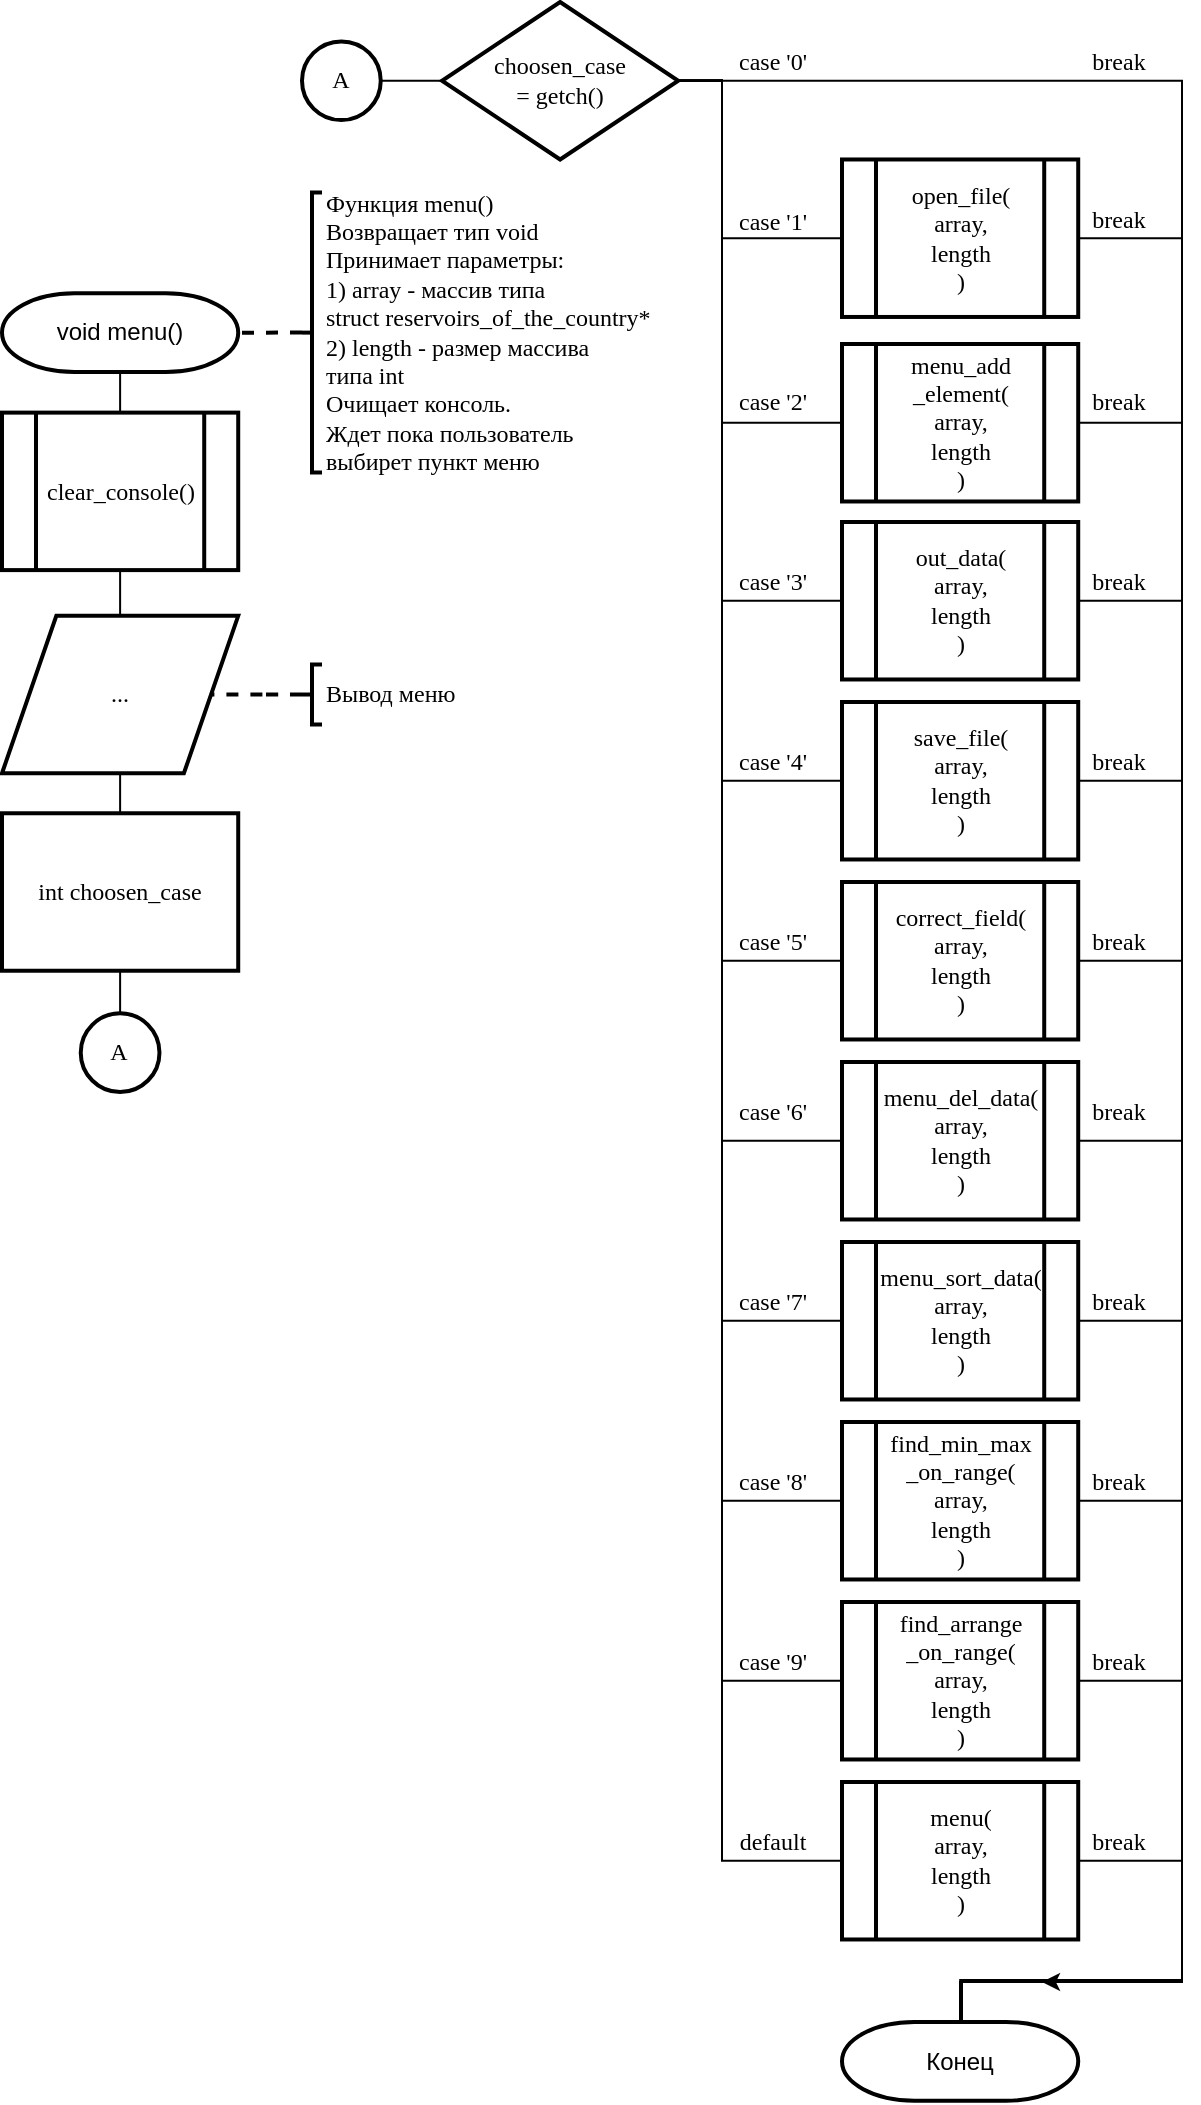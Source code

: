<mxfile version="13.0.3" type="device"><diagram id="fw4H2UE32zEnqPYysn_I" name="Page-1"><mxGraphModel dx="868" dy="519" grid="1" gridSize="10" guides="1" tooltips="1" connect="1" arrows="1" fold="1" page="1" pageScale="1" pageWidth="827" pageHeight="1169" math="0" shadow="0"><root><mxCell id="0"/><mxCell id="1" parent="0"/><mxCell id="rhLAoVMdGzGHSAIdk1wC-74" style="edgeStyle=orthogonalEdgeStyle;rounded=0;orthogonalLoop=1;jettySize=auto;html=1;exitX=0.5;exitY=1;exitDx=0;exitDy=0;exitPerimeter=0;entryX=0.5;entryY=0;entryDx=0;entryDy=0;endArrow=none;endFill=0;fontFamily=Times New Roman;" edge="1" parent="1" source="rhLAoVMdGzGHSAIdk1wC-1" target="rhLAoVMdGzGHSAIdk1wC-2"><mxGeometry relative="1" as="geometry"/></mxCell><mxCell id="rhLAoVMdGzGHSAIdk1wC-1" value="void menu()" style="strokeWidth=2;html=1;shape=mxgraph.flowchart.terminator;whiteSpace=wrap;" vertex="1" parent="1"><mxGeometry x="110" y="175.63" width="118.11" height="39.37" as="geometry"/></mxCell><mxCell id="rhLAoVMdGzGHSAIdk1wC-78" style="edgeStyle=orthogonalEdgeStyle;rounded=0;orthogonalLoop=1;jettySize=auto;html=1;exitX=0.5;exitY=1;exitDx=0;exitDy=0;entryX=0.5;entryY=0;entryDx=0;entryDy=0;endArrow=none;endFill=0;fontFamily=Times New Roman;" edge="1" parent="1" source="rhLAoVMdGzGHSAIdk1wC-2" target="rhLAoVMdGzGHSAIdk1wC-76"><mxGeometry relative="1" as="geometry"/></mxCell><mxCell id="rhLAoVMdGzGHSAIdk1wC-2" value="clear_console()" style="verticalLabelPosition=middle;verticalAlign=middle;html=1;shape=process;whiteSpace=wrap;rounded=0;size=0.14;arcSize=6;labelPosition=center;align=center;fontFamily=Times New Roman;strokeWidth=2;" vertex="1" parent="1"><mxGeometry x="110" y="235.31" width="118.11" height="78.74" as="geometry"/></mxCell><mxCell id="rhLAoVMdGzGHSAIdk1wC-82" style="edgeStyle=orthogonalEdgeStyle;rounded=0;orthogonalLoop=1;jettySize=auto;html=1;exitX=0.5;exitY=1;exitDx=0;exitDy=0;entryX=0.5;entryY=0;entryDx=0;entryDy=0;entryPerimeter=0;endArrow=none;endFill=0;strokeWidth=1;fontFamily=Times New Roman;" edge="1" parent="1" source="rhLAoVMdGzGHSAIdk1wC-3" target="rhLAoVMdGzGHSAIdk1wC-81"><mxGeometry relative="1" as="geometry"/></mxCell><mxCell id="rhLAoVMdGzGHSAIdk1wC-3" value="int choosen_case" style="rounded=0;whiteSpace=wrap;html=1;absoluteArcSize=1;arcSize=14;strokeWidth=2;fontFamily=Times New Roman;" vertex="1" parent="1"><mxGeometry x="110" y="435.63" width="118.11" height="78.74" as="geometry"/></mxCell><mxCell id="rhLAoVMdGzGHSAIdk1wC-15" style="edgeStyle=orthogonalEdgeStyle;rounded=0;orthogonalLoop=1;jettySize=auto;html=1;exitX=1;exitY=0.5;exitDx=0;exitDy=0;exitPerimeter=0;entryX=0;entryY=0.5;entryDx=0;entryDy=0;fontFamily=Times New Roman;endArrow=none;endFill=0;" edge="1" parent="1" source="rhLAoVMdGzGHSAIdk1wC-4" target="rhLAoVMdGzGHSAIdk1wC-5"><mxGeometry relative="1" as="geometry"><Array as="points"><mxPoint x="470" y="69"/><mxPoint x="470" y="148"/></Array></mxGeometry></mxCell><mxCell id="rhLAoVMdGzGHSAIdk1wC-16" style="edgeStyle=orthogonalEdgeStyle;rounded=0;orthogonalLoop=1;jettySize=auto;html=1;exitX=1;exitY=0.5;exitDx=0;exitDy=0;exitPerimeter=0;entryX=0;entryY=0.5;entryDx=0;entryDy=0;fontFamily=Times New Roman;endArrow=none;endFill=0;" edge="1" parent="1" source="rhLAoVMdGzGHSAIdk1wC-4" target="rhLAoVMdGzGHSAIdk1wC-6"><mxGeometry relative="1" as="geometry"><Array as="points"><mxPoint x="470" y="69"/><mxPoint x="470" y="240"/></Array></mxGeometry></mxCell><mxCell id="rhLAoVMdGzGHSAIdk1wC-17" style="edgeStyle=orthogonalEdgeStyle;rounded=0;orthogonalLoop=1;jettySize=auto;html=1;exitX=1;exitY=0.5;exitDx=0;exitDy=0;exitPerimeter=0;entryX=0;entryY=0.5;entryDx=0;entryDy=0;fontFamily=Times New Roman;endArrow=none;endFill=0;" edge="1" parent="1" source="rhLAoVMdGzGHSAIdk1wC-4" target="rhLAoVMdGzGHSAIdk1wC-7"><mxGeometry relative="1" as="geometry"><Array as="points"><mxPoint x="470" y="69"/><mxPoint x="470" y="329"/></Array></mxGeometry></mxCell><mxCell id="rhLAoVMdGzGHSAIdk1wC-18" style="edgeStyle=orthogonalEdgeStyle;rounded=0;orthogonalLoop=1;jettySize=auto;html=1;exitX=1;exitY=0.5;exitDx=0;exitDy=0;exitPerimeter=0;entryX=0;entryY=0.5;entryDx=0;entryDy=0;fontFamily=Times New Roman;endArrow=none;endFill=0;" edge="1" parent="1" source="rhLAoVMdGzGHSAIdk1wC-4" target="rhLAoVMdGzGHSAIdk1wC-8"><mxGeometry relative="1" as="geometry"><Array as="points"><mxPoint x="470" y="69"/><mxPoint x="470" y="419"/></Array></mxGeometry></mxCell><mxCell id="rhLAoVMdGzGHSAIdk1wC-19" style="edgeStyle=orthogonalEdgeStyle;rounded=0;orthogonalLoop=1;jettySize=auto;html=1;exitX=1;exitY=0.5;exitDx=0;exitDy=0;exitPerimeter=0;entryX=0;entryY=0.5;entryDx=0;entryDy=0;fontFamily=Times New Roman;endArrow=none;endFill=0;" edge="1" parent="1" source="rhLAoVMdGzGHSAIdk1wC-4" target="rhLAoVMdGzGHSAIdk1wC-9"><mxGeometry relative="1" as="geometry"><Array as="points"><mxPoint x="470" y="69"/><mxPoint x="470" y="509"/></Array></mxGeometry></mxCell><mxCell id="rhLAoVMdGzGHSAIdk1wC-20" style="edgeStyle=orthogonalEdgeStyle;rounded=0;orthogonalLoop=1;jettySize=auto;html=1;exitX=1;exitY=0.5;exitDx=0;exitDy=0;exitPerimeter=0;entryX=0;entryY=0.5;entryDx=0;entryDy=0;fontFamily=Times New Roman;endArrow=none;endFill=0;" edge="1" parent="1" source="rhLAoVMdGzGHSAIdk1wC-4" target="rhLAoVMdGzGHSAIdk1wC-10"><mxGeometry relative="1" as="geometry"><Array as="points"><mxPoint x="470" y="69"/><mxPoint x="470" y="599"/></Array></mxGeometry></mxCell><mxCell id="rhLAoVMdGzGHSAIdk1wC-21" style="edgeStyle=orthogonalEdgeStyle;rounded=0;orthogonalLoop=1;jettySize=auto;html=1;exitX=1;exitY=0.5;exitDx=0;exitDy=0;exitPerimeter=0;entryX=0;entryY=0.5;entryDx=0;entryDy=0;fontFamily=Times New Roman;endArrow=none;endFill=0;" edge="1" parent="1" source="rhLAoVMdGzGHSAIdk1wC-4" target="rhLAoVMdGzGHSAIdk1wC-11"><mxGeometry relative="1" as="geometry"><Array as="points"><mxPoint x="470" y="69"/><mxPoint x="470" y="689"/></Array></mxGeometry></mxCell><mxCell id="rhLAoVMdGzGHSAIdk1wC-22" style="edgeStyle=orthogonalEdgeStyle;rounded=0;orthogonalLoop=1;jettySize=auto;html=1;exitX=1;exitY=0.5;exitDx=0;exitDy=0;exitPerimeter=0;entryX=0;entryY=0.5;entryDx=0;entryDy=0;fontFamily=Times New Roman;endArrow=none;endFill=0;" edge="1" parent="1" source="rhLAoVMdGzGHSAIdk1wC-4" target="rhLAoVMdGzGHSAIdk1wC-12"><mxGeometry relative="1" as="geometry"><Array as="points"><mxPoint x="470" y="69"/><mxPoint x="470" y="779"/></Array></mxGeometry></mxCell><mxCell id="rhLAoVMdGzGHSAIdk1wC-23" style="edgeStyle=orthogonalEdgeStyle;rounded=0;orthogonalLoop=1;jettySize=auto;html=1;exitX=1;exitY=0.5;exitDx=0;exitDy=0;exitPerimeter=0;entryX=0;entryY=0.5;entryDx=0;entryDy=0;fontFamily=Times New Roman;endArrow=none;endFill=0;" edge="1" parent="1" source="rhLAoVMdGzGHSAIdk1wC-4" target="rhLAoVMdGzGHSAIdk1wC-13"><mxGeometry relative="1" as="geometry"><Array as="points"><mxPoint x="470" y="69"/><mxPoint x="470" y="869"/></Array></mxGeometry></mxCell><mxCell id="rhLAoVMdGzGHSAIdk1wC-24" style="edgeStyle=orthogonalEdgeStyle;rounded=0;orthogonalLoop=1;jettySize=auto;html=1;exitX=1;exitY=0.5;exitDx=0;exitDy=0;exitPerimeter=0;entryX=0;entryY=0.5;entryDx=0;entryDy=0;fontFamily=Times New Roman;endArrow=none;endFill=0;" edge="1" parent="1" source="rhLAoVMdGzGHSAIdk1wC-4" target="rhLAoVMdGzGHSAIdk1wC-14"><mxGeometry relative="1" as="geometry"><Array as="points"><mxPoint x="470" y="69"/><mxPoint x="470" y="959"/></Array></mxGeometry></mxCell><mxCell id="rhLAoVMdGzGHSAIdk1wC-54" style="edgeStyle=orthogonalEdgeStyle;rounded=0;orthogonalLoop=1;jettySize=auto;html=1;exitX=1;exitY=0.5;exitDx=0;exitDy=0;exitPerimeter=0;entryX=0.5;entryY=0;entryDx=0;entryDy=0;entryPerimeter=0;endArrow=none;endFill=0;fontFamily=Times New Roman;" edge="1" parent="1" source="rhLAoVMdGzGHSAIdk1wC-4" target="rhLAoVMdGzGHSAIdk1wC-25"><mxGeometry relative="1" as="geometry"><Array as="points"><mxPoint x="700" y="69"/><mxPoint x="700" y="1020"/><mxPoint x="589" y="1020"/></Array></mxGeometry></mxCell><mxCell id="rhLAoVMdGzGHSAIdk1wC-4" value="choosen_case&lt;br&gt;= getch()" style="strokeWidth=2;html=1;shape=mxgraph.flowchart.decision;whiteSpace=wrap;rounded=0;fontFamily=Times New Roman;" vertex="1" parent="1"><mxGeometry x="330" y="30" width="118.11" height="78.74" as="geometry"/></mxCell><mxCell id="rhLAoVMdGzGHSAIdk1wC-53" style="edgeStyle=orthogonalEdgeStyle;rounded=0;orthogonalLoop=1;jettySize=auto;html=1;exitX=1;exitY=0.5;exitDx=0;exitDy=0;endArrow=none;endFill=0;fontFamily=Times New Roman;" edge="1" parent="1" source="rhLAoVMdGzGHSAIdk1wC-5"><mxGeometry relative="1" as="geometry"><mxPoint x="590" y="1040" as="targetPoint"/><Array as="points"><mxPoint x="700" y="148"/><mxPoint x="700" y="1020"/><mxPoint x="590" y="1020"/></Array></mxGeometry></mxCell><mxCell id="rhLAoVMdGzGHSAIdk1wC-5" value="open_file(&lt;br&gt;array,&lt;br&gt;length&lt;br&gt;)" style="verticalLabelPosition=middle;verticalAlign=middle;html=1;shape=process;whiteSpace=wrap;rounded=0;size=0.14;arcSize=6;labelPosition=center;align=center;fontFamily=Times New Roman;strokeWidth=2;" vertex="1" parent="1"><mxGeometry x="530" y="108.74" width="118.11" height="78.74" as="geometry"/></mxCell><mxCell id="rhLAoVMdGzGHSAIdk1wC-52" style="edgeStyle=orthogonalEdgeStyle;rounded=0;orthogonalLoop=1;jettySize=auto;html=1;exitX=1;exitY=0.5;exitDx=0;exitDy=0;endArrow=none;endFill=0;fontFamily=Times New Roman;" edge="1" parent="1" source="rhLAoVMdGzGHSAIdk1wC-6"><mxGeometry relative="1" as="geometry"><mxPoint x="590" y="1040" as="targetPoint"/><Array as="points"><mxPoint x="700" y="240"/><mxPoint x="700" y="1020"/><mxPoint x="590" y="1020"/></Array></mxGeometry></mxCell><mxCell id="rhLAoVMdGzGHSAIdk1wC-6" value="menu_add&lt;br&gt;_element(&lt;br&gt;array,&lt;br&gt;length&lt;br&gt;)" style="verticalLabelPosition=middle;verticalAlign=middle;html=1;shape=process;whiteSpace=wrap;rounded=0;size=0.14;arcSize=6;labelPosition=center;align=center;fontFamily=Times New Roman;strokeWidth=2;" vertex="1" parent="1"><mxGeometry x="530" y="201" width="118.11" height="78.74" as="geometry"/></mxCell><mxCell id="rhLAoVMdGzGHSAIdk1wC-51" style="edgeStyle=orthogonalEdgeStyle;rounded=0;orthogonalLoop=1;jettySize=auto;html=1;exitX=1;exitY=0.5;exitDx=0;exitDy=0;entryX=0.5;entryY=0;entryDx=0;entryDy=0;entryPerimeter=0;endArrow=none;endFill=0;fontFamily=Times New Roman;" edge="1" parent="1" source="rhLAoVMdGzGHSAIdk1wC-7" target="rhLAoVMdGzGHSAIdk1wC-25"><mxGeometry relative="1" as="geometry"><Array as="points"><mxPoint x="700" y="329"/><mxPoint x="700" y="1020"/><mxPoint x="589" y="1020"/></Array></mxGeometry></mxCell><mxCell id="rhLAoVMdGzGHSAIdk1wC-7" value="out_data(&lt;br&gt;array,&lt;br&gt;length&lt;br&gt;)" style="verticalLabelPosition=middle;verticalAlign=middle;html=1;shape=process;whiteSpace=wrap;rounded=0;size=0.14;arcSize=6;labelPosition=center;align=center;fontFamily=Times New Roman;strokeWidth=2;" vertex="1" parent="1"><mxGeometry x="530" y="290" width="118.11" height="78.74" as="geometry"/></mxCell><mxCell id="rhLAoVMdGzGHSAIdk1wC-50" style="edgeStyle=orthogonalEdgeStyle;rounded=0;orthogonalLoop=1;jettySize=auto;html=1;exitX=1;exitY=0.5;exitDx=0;exitDy=0;entryX=0.5;entryY=0;entryDx=0;entryDy=0;entryPerimeter=0;endArrow=none;endFill=0;fontFamily=Times New Roman;" edge="1" parent="1" source="rhLAoVMdGzGHSAIdk1wC-8" target="rhLAoVMdGzGHSAIdk1wC-25"><mxGeometry relative="1" as="geometry"><Array as="points"><mxPoint x="700" y="419"/><mxPoint x="700" y="1020"/><mxPoint x="589" y="1020"/></Array></mxGeometry></mxCell><mxCell id="rhLAoVMdGzGHSAIdk1wC-8" value="save_file(&lt;br&gt;array,&lt;br&gt;length&lt;br&gt;)" style="verticalLabelPosition=middle;verticalAlign=middle;html=1;shape=process;whiteSpace=wrap;rounded=0;size=0.14;arcSize=6;labelPosition=center;align=center;fontFamily=Times New Roman;strokeWidth=2;" vertex="1" parent="1"><mxGeometry x="530" y="380" width="118.11" height="78.74" as="geometry"/></mxCell><mxCell id="rhLAoVMdGzGHSAIdk1wC-49" style="edgeStyle=orthogonalEdgeStyle;rounded=0;orthogonalLoop=1;jettySize=auto;html=1;exitX=1;exitY=0.5;exitDx=0;exitDy=0;entryX=0.5;entryY=0;entryDx=0;entryDy=0;entryPerimeter=0;endArrow=none;endFill=0;fontFamily=Times New Roman;" edge="1" parent="1" source="rhLAoVMdGzGHSAIdk1wC-9" target="rhLAoVMdGzGHSAIdk1wC-25"><mxGeometry relative="1" as="geometry"><Array as="points"><mxPoint x="700" y="509"/><mxPoint x="700" y="1020"/><mxPoint x="589" y="1020"/></Array></mxGeometry></mxCell><mxCell id="rhLAoVMdGzGHSAIdk1wC-9" value="correct_field(&lt;br&gt;array,&lt;br&gt;length&lt;br&gt;)" style="verticalLabelPosition=middle;verticalAlign=middle;html=1;shape=process;whiteSpace=wrap;rounded=0;size=0.14;arcSize=6;labelPosition=center;align=center;fontFamily=Times New Roman;strokeWidth=2;" vertex="1" parent="1"><mxGeometry x="530" y="470" width="118.11" height="78.74" as="geometry"/></mxCell><mxCell id="rhLAoVMdGzGHSAIdk1wC-48" style="edgeStyle=orthogonalEdgeStyle;rounded=0;orthogonalLoop=1;jettySize=auto;html=1;exitX=1;exitY=0.5;exitDx=0;exitDy=0;entryX=0.5;entryY=0;entryDx=0;entryDy=0;entryPerimeter=0;endArrow=none;endFill=0;fontFamily=Times New Roman;" edge="1" parent="1" source="rhLAoVMdGzGHSAIdk1wC-10" target="rhLAoVMdGzGHSAIdk1wC-25"><mxGeometry relative="1" as="geometry"><Array as="points"><mxPoint x="700" y="599"/><mxPoint x="700" y="1020"/><mxPoint x="589" y="1020"/></Array></mxGeometry></mxCell><mxCell id="rhLAoVMdGzGHSAIdk1wC-10" value="menu_del_data(&lt;br&gt;array,&lt;br&gt;length&lt;br&gt;)" style="verticalLabelPosition=middle;verticalAlign=middle;html=1;shape=process;whiteSpace=wrap;rounded=0;size=0.14;arcSize=6;labelPosition=center;align=center;fontFamily=Times New Roman;strokeWidth=2;" vertex="1" parent="1"><mxGeometry x="530" y="560" width="118.11" height="78.74" as="geometry"/></mxCell><mxCell id="rhLAoVMdGzGHSAIdk1wC-47" style="edgeStyle=orthogonalEdgeStyle;rounded=0;orthogonalLoop=1;jettySize=auto;html=1;exitX=1;exitY=0.5;exitDx=0;exitDy=0;entryX=0.5;entryY=0;entryDx=0;entryDy=0;entryPerimeter=0;endArrow=none;endFill=0;fontFamily=Times New Roman;" edge="1" parent="1" source="rhLAoVMdGzGHSAIdk1wC-11" target="rhLAoVMdGzGHSAIdk1wC-25"><mxGeometry relative="1" as="geometry"><Array as="points"><mxPoint x="700" y="689"/><mxPoint x="700" y="1020"/><mxPoint x="589" y="1020"/></Array></mxGeometry></mxCell><mxCell id="rhLAoVMdGzGHSAIdk1wC-11" value="menu_sort_data(&lt;br&gt;array,&lt;br&gt;length&lt;br&gt;)" style="verticalLabelPosition=middle;verticalAlign=middle;html=1;shape=process;whiteSpace=wrap;rounded=0;size=0.14;arcSize=6;labelPosition=center;align=center;fontFamily=Times New Roman;strokeWidth=2;" vertex="1" parent="1"><mxGeometry x="530" y="650" width="118.11" height="78.74" as="geometry"/></mxCell><mxCell id="rhLAoVMdGzGHSAIdk1wC-46" style="edgeStyle=orthogonalEdgeStyle;rounded=0;orthogonalLoop=1;jettySize=auto;html=1;exitX=1;exitY=0.5;exitDx=0;exitDy=0;entryX=0.5;entryY=0;entryDx=0;entryDy=0;entryPerimeter=0;endArrow=none;endFill=0;fontFamily=Times New Roman;" edge="1" parent="1" source="rhLAoVMdGzGHSAIdk1wC-12" target="rhLAoVMdGzGHSAIdk1wC-25"><mxGeometry relative="1" as="geometry"><Array as="points"><mxPoint x="700" y="779"/><mxPoint x="700" y="1020"/><mxPoint x="589" y="1020"/></Array></mxGeometry></mxCell><mxCell id="rhLAoVMdGzGHSAIdk1wC-12" value="find_min_max&lt;br&gt;_on_range(&lt;br&gt;array,&lt;br&gt;length&lt;br&gt;)" style="verticalLabelPosition=middle;verticalAlign=middle;html=1;shape=process;whiteSpace=wrap;rounded=0;size=0.14;arcSize=6;labelPosition=center;align=center;fontFamily=Times New Roman;strokeWidth=2;" vertex="1" parent="1"><mxGeometry x="530" y="740" width="118.11" height="78.74" as="geometry"/></mxCell><mxCell id="rhLAoVMdGzGHSAIdk1wC-44" style="edgeStyle=orthogonalEdgeStyle;rounded=0;orthogonalLoop=1;jettySize=auto;html=1;exitX=1;exitY=0.5;exitDx=0;exitDy=0;entryX=0.5;entryY=0;entryDx=0;entryDy=0;entryPerimeter=0;endArrow=none;endFill=0;fontFamily=Times New Roman;" edge="1" parent="1" source="rhLAoVMdGzGHSAIdk1wC-13" target="rhLAoVMdGzGHSAIdk1wC-25"><mxGeometry relative="1" as="geometry"><Array as="points"><mxPoint x="700" y="869"/><mxPoint x="700" y="1020"/><mxPoint x="589" y="1020"/></Array></mxGeometry></mxCell><mxCell id="rhLAoVMdGzGHSAIdk1wC-13" value="find_arrange&lt;br&gt;_on_range(&lt;br&gt;array,&lt;br&gt;length&lt;br&gt;)" style="verticalLabelPosition=middle;verticalAlign=middle;html=1;shape=process;whiteSpace=wrap;rounded=0;size=0.14;arcSize=6;labelPosition=center;align=center;fontFamily=Times New Roman;strokeWidth=2;" vertex="1" parent="1"><mxGeometry x="530" y="830" width="118.11" height="78.74" as="geometry"/></mxCell><mxCell id="rhLAoVMdGzGHSAIdk1wC-43" style="edgeStyle=orthogonalEdgeStyle;rounded=0;orthogonalLoop=1;jettySize=auto;html=1;exitX=1;exitY=0.5;exitDx=0;exitDy=0;entryX=0.5;entryY=0;entryDx=0;entryDy=0;entryPerimeter=0;endArrow=none;endFill=0;fontFamily=Times New Roman;" edge="1" parent="1" source="rhLAoVMdGzGHSAIdk1wC-14" target="rhLAoVMdGzGHSAIdk1wC-25"><mxGeometry relative="1" as="geometry"><Array as="points"><mxPoint x="700" y="959"/><mxPoint x="700" y="1019"/><mxPoint x="589" y="1019"/></Array></mxGeometry></mxCell><mxCell id="rhLAoVMdGzGHSAIdk1wC-14" value="menu(&lt;br&gt;array,&lt;br&gt;length&lt;br&gt;)" style="verticalLabelPosition=middle;verticalAlign=middle;html=1;shape=process;whiteSpace=wrap;rounded=0;size=0.14;arcSize=6;labelPosition=center;align=center;fontFamily=Times New Roman;strokeWidth=2;" vertex="1" parent="1"><mxGeometry x="530" y="920" width="118.11" height="78.74" as="geometry"/></mxCell><mxCell id="rhLAoVMdGzGHSAIdk1wC-25" value="Конец" style="strokeWidth=2;html=1;shape=mxgraph.flowchart.terminator;whiteSpace=wrap;" vertex="1" parent="1"><mxGeometry x="530" y="1040" width="118.11" height="39.37" as="geometry"/></mxCell><mxCell id="rhLAoVMdGzGHSAIdk1wC-28" value="case '1'" style="text;html=1;align=center;verticalAlign=middle;resizable=0;points=[];autosize=1;fontFamily=Times New Roman;" vertex="1" parent="1"><mxGeometry x="470" y="130" width="50" height="20" as="geometry"/></mxCell><mxCell id="rhLAoVMdGzGHSAIdk1wC-29" value="case '2'" style="text;html=1;align=center;verticalAlign=middle;resizable=0;points=[];autosize=1;fontFamily=Times New Roman;" vertex="1" parent="1"><mxGeometry x="470" y="220" width="50" height="20" as="geometry"/></mxCell><mxCell id="rhLAoVMdGzGHSAIdk1wC-30" value="case '3'" style="text;html=1;align=center;verticalAlign=middle;resizable=0;points=[];autosize=1;fontFamily=Times New Roman;" vertex="1" parent="1"><mxGeometry x="470" y="310" width="50" height="20" as="geometry"/></mxCell><mxCell id="rhLAoVMdGzGHSAIdk1wC-31" value="case '4'" style="text;html=1;align=center;verticalAlign=middle;resizable=0;points=[];autosize=1;fontFamily=Times New Roman;" vertex="1" parent="1"><mxGeometry x="470" y="400" width="50" height="20" as="geometry"/></mxCell><mxCell id="rhLAoVMdGzGHSAIdk1wC-32" value="case '5'" style="text;html=1;align=center;verticalAlign=middle;resizable=0;points=[];autosize=1;fontFamily=Times New Roman;" vertex="1" parent="1"><mxGeometry x="470" y="490" width="50" height="20" as="geometry"/></mxCell><mxCell id="rhLAoVMdGzGHSAIdk1wC-33" value="case '6'" style="text;html=1;align=center;verticalAlign=middle;resizable=0;points=[];autosize=1;fontFamily=Times New Roman;" vertex="1" parent="1"><mxGeometry x="470" y="575" width="50" height="20" as="geometry"/></mxCell><mxCell id="rhLAoVMdGzGHSAIdk1wC-34" value="case '7'" style="text;html=1;align=center;verticalAlign=middle;resizable=0;points=[];autosize=1;fontFamily=Times New Roman;" vertex="1" parent="1"><mxGeometry x="470" y="670" width="50" height="20" as="geometry"/></mxCell><mxCell id="rhLAoVMdGzGHSAIdk1wC-35" value="case '8'" style="text;html=1;align=center;verticalAlign=middle;resizable=0;points=[];autosize=1;fontFamily=Times New Roman;" vertex="1" parent="1"><mxGeometry x="470" y="760" width="50" height="20" as="geometry"/></mxCell><mxCell id="rhLAoVMdGzGHSAIdk1wC-36" value="case '9'" style="text;html=1;align=center;verticalAlign=middle;resizable=0;points=[];autosize=1;fontFamily=Times New Roman;" vertex="1" parent="1"><mxGeometry x="470" y="850" width="50" height="20" as="geometry"/></mxCell><mxCell id="rhLAoVMdGzGHSAIdk1wC-37" value="default" style="text;html=1;align=center;verticalAlign=middle;resizable=0;points=[];autosize=1;fontFamily=Times New Roman;" vertex="1" parent="1"><mxGeometry x="470" y="940" width="50" height="20" as="geometry"/></mxCell><mxCell id="rhLAoVMdGzGHSAIdk1wC-45" value="break" style="text;html=1;align=center;verticalAlign=middle;resizable=0;points=[];autosize=1;fontFamily=Times New Roman;" vertex="1" parent="1"><mxGeometry x="648.11" y="940" width="40" height="20" as="geometry"/></mxCell><mxCell id="rhLAoVMdGzGHSAIdk1wC-55" value="break" style="text;html=1;align=center;verticalAlign=middle;resizable=0;points=[];autosize=1;fontFamily=Times New Roman;" vertex="1" parent="1"><mxGeometry x="648.11" y="850" width="40" height="20" as="geometry"/></mxCell><mxCell id="rhLAoVMdGzGHSAIdk1wC-60" value="break" style="text;html=1;align=center;verticalAlign=middle;resizable=0;points=[];autosize=1;fontFamily=Times New Roman;" vertex="1" parent="1"><mxGeometry x="648.11" y="760" width="40" height="20" as="geometry"/></mxCell><mxCell id="rhLAoVMdGzGHSAIdk1wC-61" value="break" style="text;html=1;align=center;verticalAlign=middle;resizable=0;points=[];autosize=1;fontFamily=Times New Roman;" vertex="1" parent="1"><mxGeometry x="648.11" y="670" width="40" height="20" as="geometry"/></mxCell><mxCell id="rhLAoVMdGzGHSAIdk1wC-62" value="break" style="text;html=1;align=center;verticalAlign=middle;resizable=0;points=[];autosize=1;fontFamily=Times New Roman;" vertex="1" parent="1"><mxGeometry x="648.11" y="575" width="40" height="20" as="geometry"/></mxCell><mxCell id="rhLAoVMdGzGHSAIdk1wC-63" value="break" style="text;html=1;align=center;verticalAlign=middle;resizable=0;points=[];autosize=1;fontFamily=Times New Roman;" vertex="1" parent="1"><mxGeometry x="648.11" y="490" width="40" height="20" as="geometry"/></mxCell><mxCell id="rhLAoVMdGzGHSAIdk1wC-64" value="break" style="text;html=1;align=center;verticalAlign=middle;resizable=0;points=[];autosize=1;fontFamily=Times New Roman;" vertex="1" parent="1"><mxGeometry x="648.11" y="400" width="40" height="20" as="geometry"/></mxCell><mxCell id="rhLAoVMdGzGHSAIdk1wC-65" value="break" style="text;html=1;align=center;verticalAlign=middle;resizable=0;points=[];autosize=1;fontFamily=Times New Roman;" vertex="1" parent="1"><mxGeometry x="648.11" y="310" width="40" height="20" as="geometry"/></mxCell><mxCell id="rhLAoVMdGzGHSAIdk1wC-66" value="break" style="text;html=1;align=center;verticalAlign=middle;resizable=0;points=[];autosize=1;fontFamily=Times New Roman;" vertex="1" parent="1"><mxGeometry x="648.11" y="220" width="40" height="20" as="geometry"/></mxCell><mxCell id="rhLAoVMdGzGHSAIdk1wC-67" value="break" style="text;html=1;align=center;verticalAlign=middle;resizable=0;points=[];autosize=1;fontFamily=Times New Roman;" vertex="1" parent="1"><mxGeometry x="648.11" y="129.37" width="40" height="20" as="geometry"/></mxCell><mxCell id="rhLAoVMdGzGHSAIdk1wC-68" value="break" style="text;html=1;align=center;verticalAlign=middle;resizable=0;points=[];autosize=1;fontFamily=Times New Roman;" vertex="1" parent="1"><mxGeometry x="648.11" y="49.69" width="40" height="20" as="geometry"/></mxCell><mxCell id="rhLAoVMdGzGHSAIdk1wC-69" value="case '0'" style="text;html=1;align=center;verticalAlign=middle;resizable=0;points=[];autosize=1;fontFamily=Times New Roman;" vertex="1" parent="1"><mxGeometry x="470" y="49.69" width="50" height="20" as="geometry"/></mxCell><mxCell id="rhLAoVMdGzGHSAIdk1wC-70" value="" style="endArrow=classic;html=1;fontFamily=Times New Roman;" edge="1" parent="1"><mxGeometry width="50" height="50" relative="1" as="geometry"><mxPoint x="700" y="1020" as="sourcePoint"/><mxPoint x="630" y="1020" as="targetPoint"/></mxGeometry></mxCell><mxCell id="rhLAoVMdGzGHSAIdk1wC-80" style="edgeStyle=orthogonalEdgeStyle;rounded=0;orthogonalLoop=1;jettySize=auto;html=1;exitX=0;exitY=0.5;exitDx=0;exitDy=0;exitPerimeter=0;entryX=1;entryY=0.5;entryDx=0;entryDy=0;entryPerimeter=0;endArrow=none;endFill=0;fontFamily=Times New Roman;dashed=1;strokeWidth=2;" edge="1" parent="1" source="rhLAoVMdGzGHSAIdk1wC-75" target="rhLAoVMdGzGHSAIdk1wC-1"><mxGeometry relative="1" as="geometry"/></mxCell><mxCell id="rhLAoVMdGzGHSAIdk1wC-75" value="Функция menu()&lt;br&gt;Возвращает тип void&lt;br&gt;Принимает параметры:&lt;br&gt;1) array - массив типа&lt;br&gt;struct reservoirs_of_the_country*&lt;br&gt;2) length - размер массива&lt;br&gt;типа int&lt;br&gt;Очищает консоль.&lt;br&gt;Ждет пока пользователь&lt;br&gt;выбирет пункт меню" style="strokeWidth=2;html=1;shape=mxgraph.flowchart.annotation_2;align=left;labelPosition=right;pointerEvents=1;rounded=0;fontFamily=Times New Roman;" vertex="1" parent="1"><mxGeometry x="260" y="125.31" width="10" height="140" as="geometry"/></mxCell><mxCell id="rhLAoVMdGzGHSAIdk1wC-79" style="edgeStyle=orthogonalEdgeStyle;rounded=0;orthogonalLoop=1;jettySize=auto;html=1;exitX=0.5;exitY=1;exitDx=0;exitDy=0;entryX=0.5;entryY=0;entryDx=0;entryDy=0;endArrow=none;endFill=0;fontFamily=Times New Roman;" edge="1" parent="1" source="rhLAoVMdGzGHSAIdk1wC-76" target="rhLAoVMdGzGHSAIdk1wC-3"><mxGeometry relative="1" as="geometry"/></mxCell><mxCell id="rhLAoVMdGzGHSAIdk1wC-76" value="..." style="shape=parallelogram;html=1;strokeWidth=2;perimeter=parallelogramPerimeter;whiteSpace=wrap;rounded=0;arcSize=12;size=0.23;fontFamily=Times New Roman;" vertex="1" parent="1"><mxGeometry x="110" y="336.89" width="118.11" height="78.74" as="geometry"/></mxCell><mxCell id="rhLAoVMdGzGHSAIdk1wC-81" value="A" style="strokeWidth=2;html=1;shape=mxgraph.flowchart.start_2;whiteSpace=wrap;rounded=0;fontFamily=Times New Roman;" vertex="1" parent="1"><mxGeometry x="149.37" y="535.63" width="39.37" height="39.37" as="geometry"/></mxCell><mxCell id="rhLAoVMdGzGHSAIdk1wC-84" style="edgeStyle=orthogonalEdgeStyle;rounded=0;orthogonalLoop=1;jettySize=auto;html=1;exitX=1;exitY=0.5;exitDx=0;exitDy=0;exitPerimeter=0;entryX=0;entryY=0.5;entryDx=0;entryDy=0;entryPerimeter=0;endArrow=none;endFill=0;strokeWidth=1;fontFamily=Times New Roman;" edge="1" parent="1" source="rhLAoVMdGzGHSAIdk1wC-83" target="rhLAoVMdGzGHSAIdk1wC-4"><mxGeometry relative="1" as="geometry"/></mxCell><mxCell id="rhLAoVMdGzGHSAIdk1wC-83" value="A" style="strokeWidth=2;html=1;shape=mxgraph.flowchart.start_2;whiteSpace=wrap;rounded=0;fontFamily=Times New Roman;" vertex="1" parent="1"><mxGeometry x="260" y="49.69" width="39.37" height="39.37" as="geometry"/></mxCell><mxCell id="rhLAoVMdGzGHSAIdk1wC-86" style="edgeStyle=orthogonalEdgeStyle;rounded=0;orthogonalLoop=1;jettySize=auto;html=1;exitX=0;exitY=0.5;exitDx=0;exitDy=0;exitPerimeter=0;entryX=1;entryY=0.5;entryDx=0;entryDy=0;endArrow=none;endFill=0;strokeWidth=2;fontFamily=Times New Roman;dashed=1;" edge="1" parent="1" source="rhLAoVMdGzGHSAIdk1wC-85" target="rhLAoVMdGzGHSAIdk1wC-76"><mxGeometry relative="1" as="geometry"/></mxCell><mxCell id="rhLAoVMdGzGHSAIdk1wC-85" value="Вывод меню" style="strokeWidth=2;html=1;shape=mxgraph.flowchart.annotation_2;align=left;labelPosition=right;pointerEvents=1;rounded=0;fontFamily=Times New Roman;" vertex="1" parent="1"><mxGeometry x="260" y="361.26" width="10" height="30" as="geometry"/></mxCell></root></mxGraphModel></diagram></mxfile>